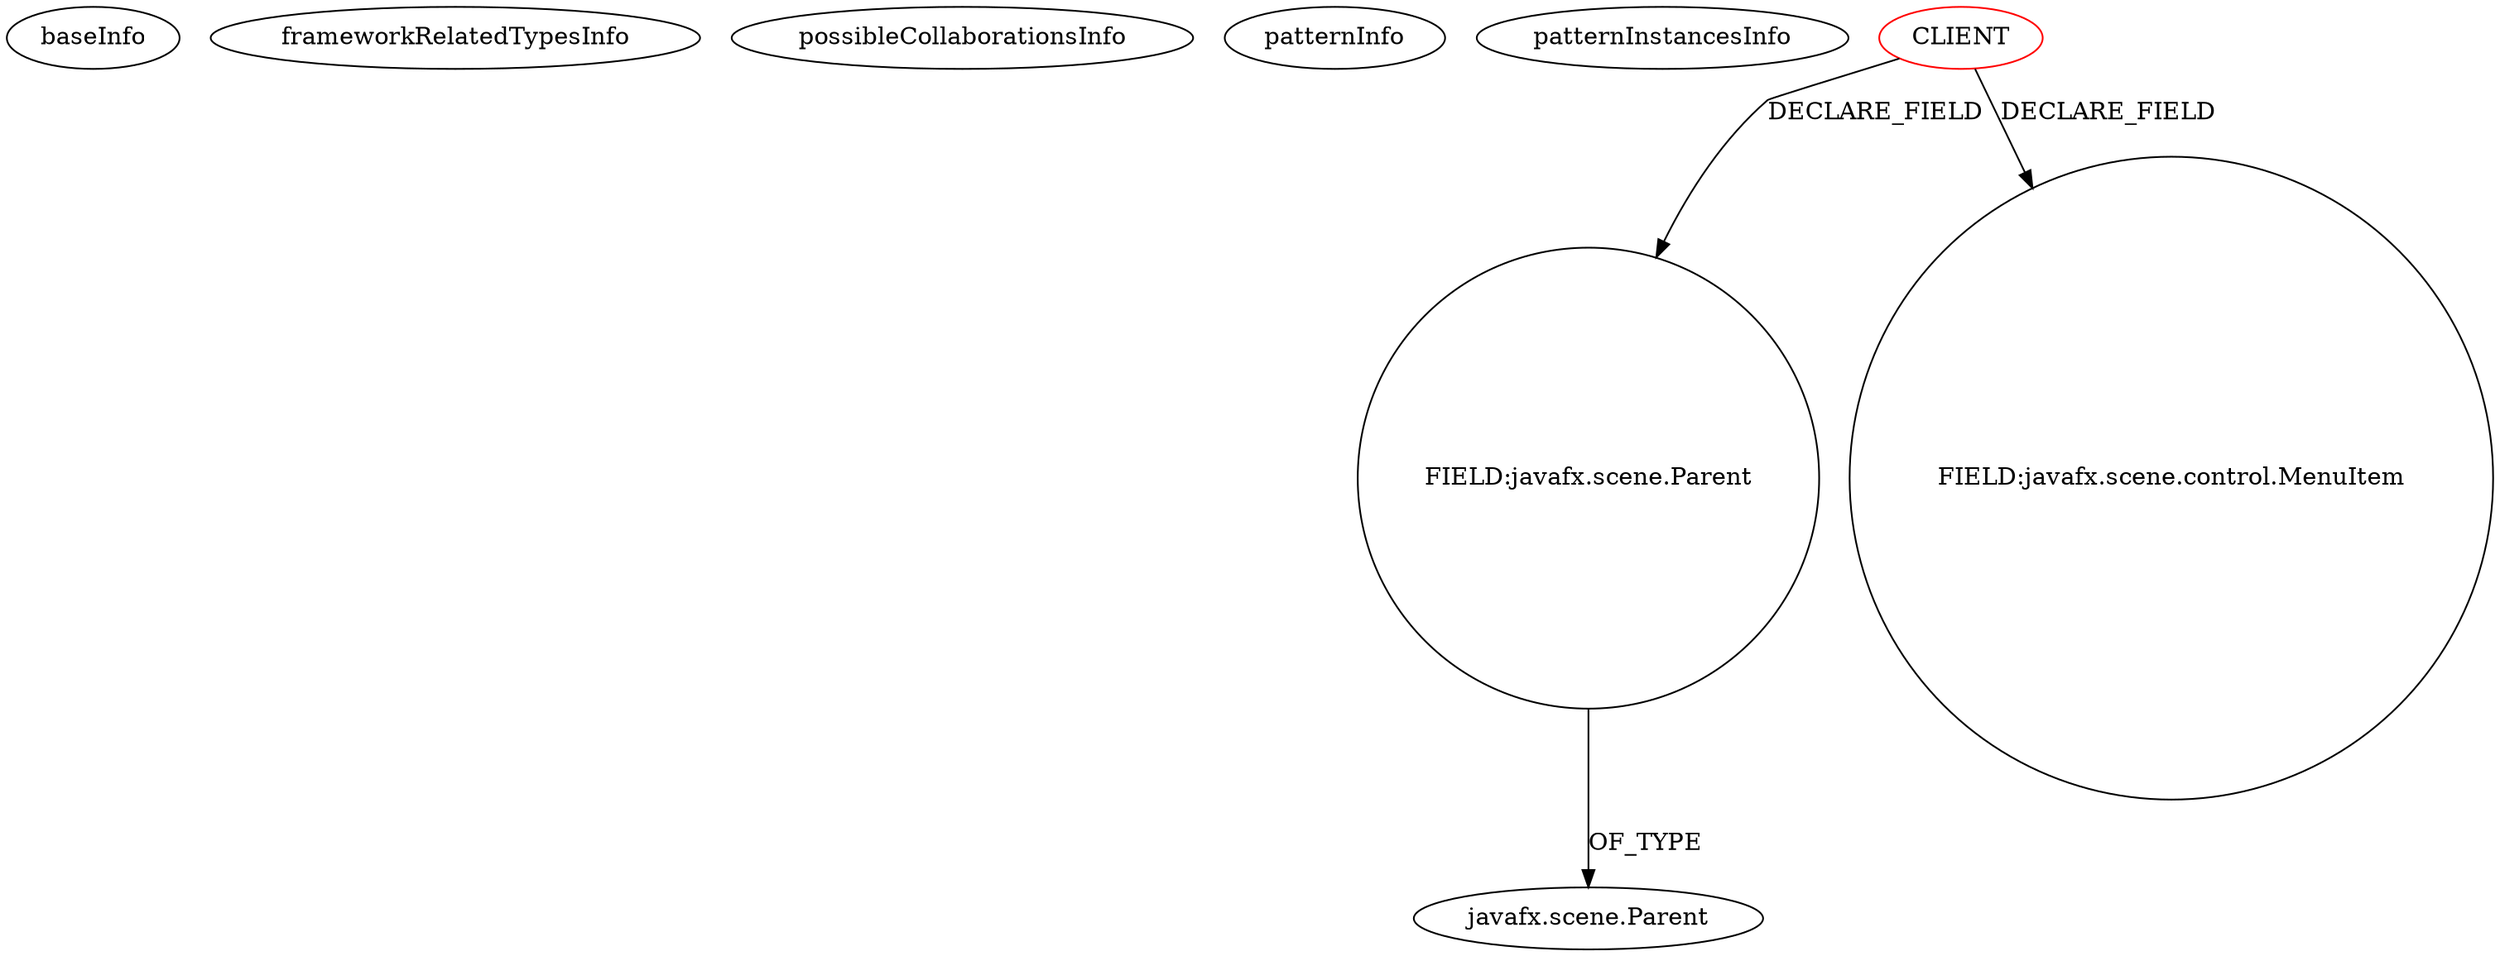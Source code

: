 digraph {
baseInfo[graphId=2381,category="pattern",isAnonymous=false,possibleRelation=false]
frameworkRelatedTypesInfo[]
possibleCollaborationsInfo[]
patternInfo[frequency=2.0,patternRootClient=0]
patternInstancesInfo[0="tarchan-ClipFX~/tarchan-ClipFX/ClipFX-master/src/com/mac/tarchan/clipfx/ClipFXController.java~ClipFXController~4467",1="bjornbil-reservatie~/bjornbil-reservatie/reservatie-master/ReservatieKommaFinal/src/be/khleuven/bjornbillen/controller/MainController.java~MainController~2178"]
30[label="FIELD:javafx.scene.Parent",vertexType="FIELD_DECLARATION",isFrameworkType=false,shape=circle]
31[label="javafx.scene.Parent",vertexType="FRAMEWORK_CLASS_TYPE",isFrameworkType=false]
0[label="CLIENT",vertexType="ROOT_CLIENT_CLASS_DECLARATION",isFrameworkType=false,color=red]
42[label="FIELD:javafx.scene.control.MenuItem",vertexType="FIELD_DECLARATION",isFrameworkType=false,shape=circle]
0->42[label="DECLARE_FIELD"]
0->30[label="DECLARE_FIELD"]
30->31[label="OF_TYPE"]
}
